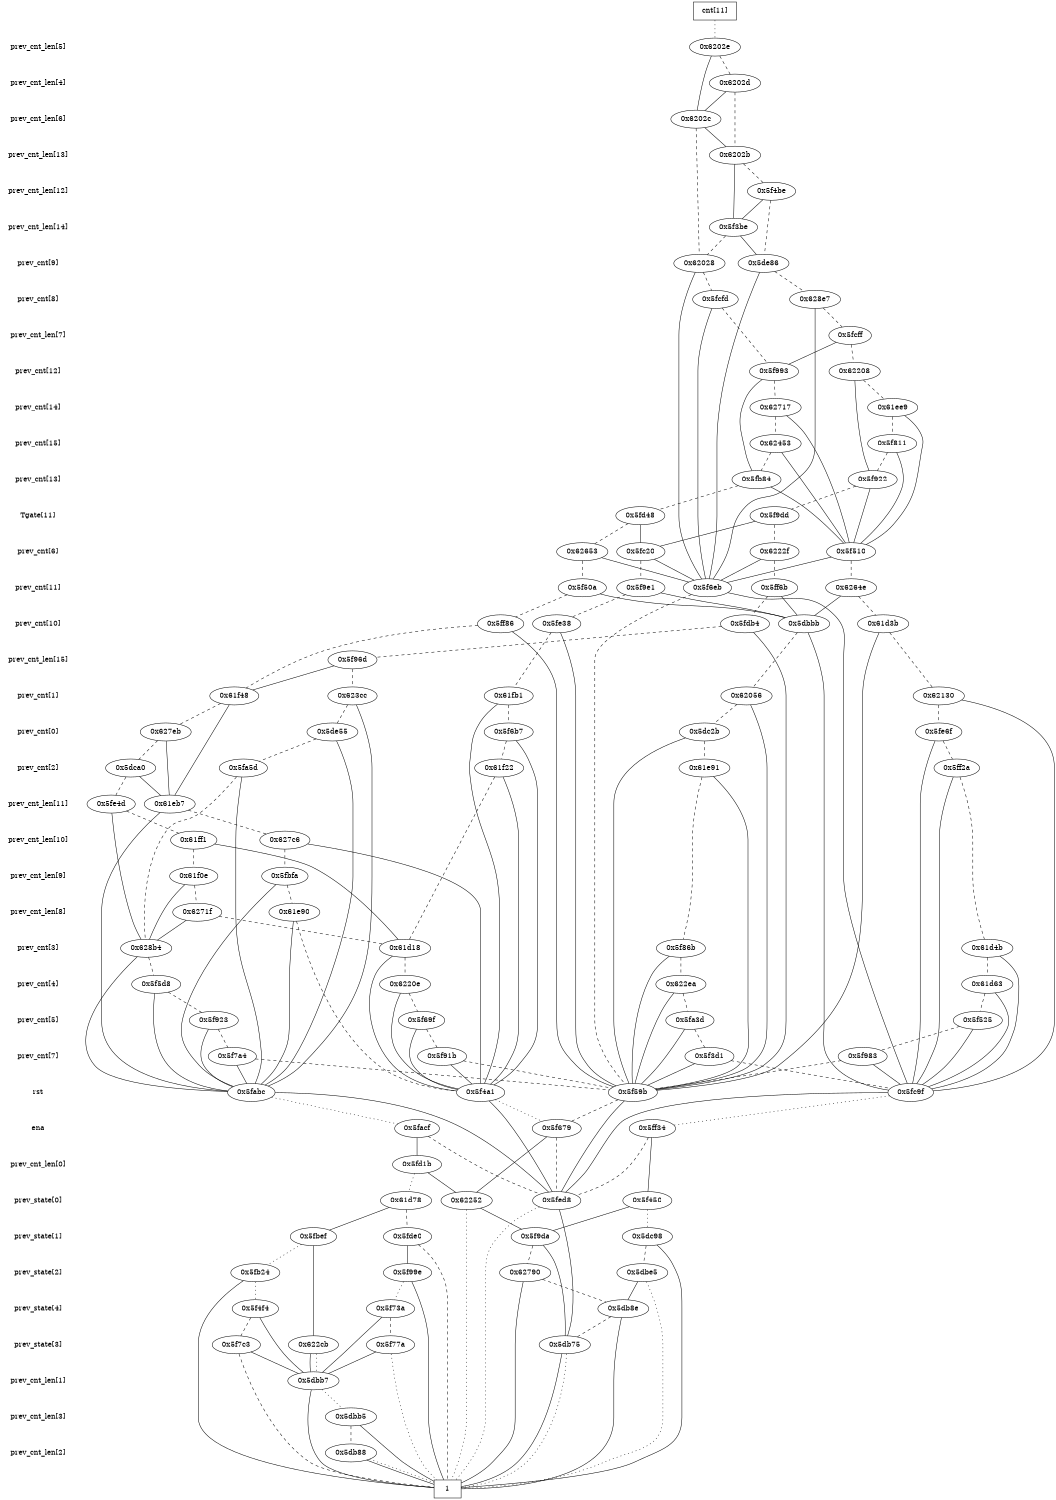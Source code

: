 digraph "DD" {
size = "7.5,10"
center = true;
edge [dir = none];
{ node [shape = plaintext];
  edge [style = invis];
  "CONST NODES" [style = invis];
" prev_cnt_len[5] " -> " prev_cnt_len[4] " -> " prev_cnt_len[6] " -> " prev_cnt_len[13] " -> " prev_cnt_len[12] " -> " prev_cnt_len[14] " -> " prev_cnt[9] " -> " prev_cnt[8] " -> " prev_cnt_len[7] " -> " prev_cnt[12] " -> " prev_cnt[14] " -> " prev_cnt[15] " -> " prev_cnt[13] " -> " Tgate[11] " -> " prev_cnt[6] " -> " prev_cnt[11] " -> " prev_cnt[10] " -> " prev_cnt_len[15] " -> " prev_cnt[1] " -> " prev_cnt[0] " -> " prev_cnt[2] " -> " prev_cnt_len[11] " -> " prev_cnt_len[10] " -> " prev_cnt_len[9] " -> " prev_cnt_len[8] " -> " prev_cnt[3] " -> " prev_cnt[4] " -> " prev_cnt[5] " -> " prev_cnt[7] " -> " rst " -> " ena " -> " prev_cnt_len[0] " -> " prev_state[0] " -> " prev_state[1] " -> " prev_state[2] " -> " prev_state[4] " -> " prev_state[3] " -> " prev_cnt_len[1] " -> " prev_cnt_len[3] " -> " prev_cnt_len[2] " -> "CONST NODES"; 
}
{ rank = same; node [shape = box]; edge [style = invis];
"  cnt[11]  "; }
{ rank = same; " prev_cnt_len[5] ";
"0x6202e";
}
{ rank = same; " prev_cnt_len[4] ";
"0x6202d";
}
{ rank = same; " prev_cnt_len[6] ";
"0x6202c";
}
{ rank = same; " prev_cnt_len[13] ";
"0x6202b";
}
{ rank = same; " prev_cnt_len[12] ";
"0x5f4be";
}
{ rank = same; " prev_cnt_len[14] ";
"0x5f3be";
}
{ rank = same; " prev_cnt[9] ";
"0x62028";
"0x5de86";
}
{ rank = same; " prev_cnt[8] ";
"0x628e7";
"0x5fcfd";
}
{ rank = same; " prev_cnt_len[7] ";
"0x5fcff";
}
{ rank = same; " prev_cnt[12] ";
"0x5f993";
"0x62208";
}
{ rank = same; " prev_cnt[14] ";
"0x62717";
"0x61ee9";
}
{ rank = same; " prev_cnt[15] ";
"0x62453";
"0x5f811";
}
{ rank = same; " prev_cnt[13] ";
"0x5fb84";
"0x5f922";
}
{ rank = same; " Tgate[11] ";
"0x5fd48";
"0x5f9dd";
}
{ rank = same; " prev_cnt[6] ";
"0x5f510";
"0x62653";
"0x6222f";
"0x5fc20";
}
{ rank = same; " prev_cnt[11] ";
"0x5f6eb";
"0x6264e";
"0x5ff6b";
"0x5f9e1";
"0x5f50a";
}
{ rank = same; " prev_cnt[10] ";
"0x5ff86";
"0x5fdb4";
"0x5dbbb";
"0x5fe38";
"0x61d3b";
}
{ rank = same; " prev_cnt_len[15] ";
"0x5f96d";
}
{ rank = same; " prev_cnt[1] ";
"0x61f48";
"0x61fb1";
"0x62056";
"0x623cc";
"0x62130";
}
{ rank = same; " prev_cnt[0] ";
"0x5dc2b";
"0x5de55";
"0x627eb";
"0x5f6b7";
"0x5fe6f";
}
{ rank = same; " prev_cnt[2] ";
"0x5ff2a";
"0x61e91";
"0x5dca0";
"0x61f22";
"0x5fa5d";
}
{ rank = same; " prev_cnt_len[11] ";
"0x5fe4d";
"0x61eb7";
}
{ rank = same; " prev_cnt_len[10] ";
"0x627c6";
"0x61ff1";
}
{ rank = same; " prev_cnt_len[9] ";
"0x5fbfa";
"0x61f0e";
}
{ rank = same; " prev_cnt_len[8] ";
"0x6271f";
"0x61e90";
}
{ rank = same; " prev_cnt[3] ";
"0x628b4";
"0x61d4b";
"0x61d18";
"0x5f86b";
}
{ rank = same; " prev_cnt[4] ";
"0x61d63";
"0x6220e";
"0x5f5d8";
"0x622ea";
}
{ rank = same; " prev_cnt[5] ";
"0x5f69f";
"0x5f923";
"0x5fa3d";
"0x5f525";
}
{ rank = same; " prev_cnt[7] ";
"0x5f983";
"0x5f91b";
"0x5f7a4";
"0x5f3d1";
}
{ rank = same; " rst ";
"0x5fc9f";
"0x5fabc";
"0x5f4a1";
"0x5f59b";
}
{ rank = same; " ena ";
"0x5facf";
"0x5ff34";
"0x5f679";
}
{ rank = same; " prev_cnt_len[0] ";
"0x5fd1b";
}
{ rank = same; " prev_state[0] ";
"0x61d78";
"0x62252";
"0x5fed8";
"0x5f450";
}
{ rank = same; " prev_state[1] ";
"0x5fde0";
"0x5f9da";
"0x5dc98";
"0x5fbef";
}
{ rank = same; " prev_state[2] ";
"0x62790";
"0x5fb24";
"0x5f99e";
"0x5dbe5";
}
{ rank = same; " prev_state[4] ";
"0x5f4f4";
"0x5db8e";
"0x5f73a";
}
{ rank = same; " prev_state[3] ";
"0x622cb";
"0x5f77a";
"0x5f7c3";
"0x5db75";
}
{ rank = same; " prev_cnt_len[1] ";
"0x5dbb7";
}
{ rank = same; " prev_cnt_len[3] ";
"0x5dbb5";
}
{ rank = same; " prev_cnt_len[2] ";
"0x5db88";
}
{ rank = same; "CONST NODES";
{ node [shape = box]; "0x5db40";
}
}
"  cnt[11]  " -> "0x6202e" [style = dotted];
"0x6202e" -> "0x6202c";
"0x6202e" -> "0x6202d" [style = dashed];
"0x6202d" -> "0x6202c";
"0x6202d" -> "0x6202b" [style = dashed];
"0x6202c" -> "0x6202b";
"0x6202c" -> "0x62028" [style = dashed];
"0x6202b" -> "0x5f3be";
"0x6202b" -> "0x5f4be" [style = dashed];
"0x5f4be" -> "0x5f3be";
"0x5f4be" -> "0x5de86" [style = dashed];
"0x5f3be" -> "0x5de86";
"0x5f3be" -> "0x62028" [style = dashed];
"0x62028" -> "0x5f6eb";
"0x62028" -> "0x5fcfd" [style = dashed];
"0x5de86" -> "0x5f6eb";
"0x5de86" -> "0x628e7" [style = dashed];
"0x628e7" -> "0x5f6eb";
"0x628e7" -> "0x5fcff" [style = dashed];
"0x5fcfd" -> "0x5f6eb";
"0x5fcfd" -> "0x5f993" [style = dashed];
"0x5fcff" -> "0x5f993";
"0x5fcff" -> "0x62208" [style = dashed];
"0x5f993" -> "0x5fb84";
"0x5f993" -> "0x62717" [style = dashed];
"0x62208" -> "0x5f922";
"0x62208" -> "0x61ee9" [style = dashed];
"0x62717" -> "0x5f510";
"0x62717" -> "0x62453" [style = dashed];
"0x61ee9" -> "0x5f510";
"0x61ee9" -> "0x5f811" [style = dashed];
"0x62453" -> "0x5f510";
"0x62453" -> "0x5fb84" [style = dashed];
"0x5f811" -> "0x5f510";
"0x5f811" -> "0x5f922" [style = dashed];
"0x5fb84" -> "0x5f510";
"0x5fb84" -> "0x5fd48" [style = dashed];
"0x5f922" -> "0x5f510";
"0x5f922" -> "0x5f9dd" [style = dashed];
"0x5fd48" -> "0x5fc20";
"0x5fd48" -> "0x62653" [style = dashed];
"0x5f9dd" -> "0x5fc20";
"0x5f9dd" -> "0x6222f" [style = dashed];
"0x5f510" -> "0x5f6eb";
"0x5f510" -> "0x6264e" [style = dashed];
"0x62653" -> "0x5f6eb";
"0x62653" -> "0x5f50a" [style = dashed];
"0x6222f" -> "0x5f6eb";
"0x6222f" -> "0x5ff6b" [style = dashed];
"0x5fc20" -> "0x5f6eb";
"0x5fc20" -> "0x5f9e1" [style = dashed];
"0x5f6eb" -> "0x5fc9f";
"0x5f6eb" -> "0x5f59b" [style = dashed];
"0x6264e" -> "0x5dbbb";
"0x6264e" -> "0x61d3b" [style = dashed];
"0x5ff6b" -> "0x5dbbb";
"0x5ff6b" -> "0x5fdb4" [style = dashed];
"0x5f9e1" -> "0x5dbbb";
"0x5f9e1" -> "0x5fe38" [style = dashed];
"0x5f50a" -> "0x5dbbb";
"0x5f50a" -> "0x5ff86" [style = dashed];
"0x5ff86" -> "0x5f59b";
"0x5ff86" -> "0x61f48" [style = dashed];
"0x5fdb4" -> "0x5f59b";
"0x5fdb4" -> "0x5f96d" [style = dashed];
"0x5dbbb" -> "0x5fc9f";
"0x5dbbb" -> "0x62056" [style = dashed];
"0x5fe38" -> "0x5f59b";
"0x5fe38" -> "0x61fb1" [style = dashed];
"0x61d3b" -> "0x5f59b";
"0x61d3b" -> "0x62130" [style = dashed];
"0x5f96d" -> "0x61f48";
"0x5f96d" -> "0x623cc" [style = dashed];
"0x61f48" -> "0x61eb7";
"0x61f48" -> "0x627eb" [style = dashed];
"0x61fb1" -> "0x5f4a1";
"0x61fb1" -> "0x5f6b7" [style = dashed];
"0x62056" -> "0x5f59b";
"0x62056" -> "0x5dc2b" [style = dashed];
"0x623cc" -> "0x5fabc";
"0x623cc" -> "0x5de55" [style = dashed];
"0x62130" -> "0x5fc9f";
"0x62130" -> "0x5fe6f" [style = dashed];
"0x5dc2b" -> "0x5f59b";
"0x5dc2b" -> "0x61e91" [style = dashed];
"0x5de55" -> "0x5fabc";
"0x5de55" -> "0x5fa5d" [style = dashed];
"0x627eb" -> "0x61eb7";
"0x627eb" -> "0x5dca0" [style = dashed];
"0x5f6b7" -> "0x5f4a1";
"0x5f6b7" -> "0x61f22" [style = dashed];
"0x5fe6f" -> "0x5fc9f";
"0x5fe6f" -> "0x5ff2a" [style = dashed];
"0x5ff2a" -> "0x5fc9f";
"0x5ff2a" -> "0x61d4b" [style = dashed];
"0x61e91" -> "0x5f59b";
"0x61e91" -> "0x5f86b" [style = dashed];
"0x5dca0" -> "0x61eb7";
"0x5dca0" -> "0x5fe4d" [style = dashed];
"0x61f22" -> "0x5f4a1";
"0x61f22" -> "0x61d18" [style = dashed];
"0x5fa5d" -> "0x5fabc";
"0x5fa5d" -> "0x628b4" [style = dashed];
"0x5fe4d" -> "0x628b4";
"0x5fe4d" -> "0x61ff1" [style = dashed];
"0x61eb7" -> "0x5fabc";
"0x61eb7" -> "0x627c6" [style = dashed];
"0x627c6" -> "0x5f4a1";
"0x627c6" -> "0x5fbfa" [style = dashed];
"0x61ff1" -> "0x61d18";
"0x61ff1" -> "0x61f0e" [style = dashed];
"0x5fbfa" -> "0x5fabc";
"0x5fbfa" -> "0x61e90" [style = dashed];
"0x61f0e" -> "0x628b4";
"0x61f0e" -> "0x6271f" [style = dashed];
"0x6271f" -> "0x628b4";
"0x6271f" -> "0x61d18" [style = dashed];
"0x61e90" -> "0x5fabc";
"0x61e90" -> "0x5f4a1" [style = dashed];
"0x628b4" -> "0x5fabc";
"0x628b4" -> "0x5f5d8" [style = dashed];
"0x61d4b" -> "0x5fc9f";
"0x61d4b" -> "0x61d63" [style = dashed];
"0x61d18" -> "0x5f4a1";
"0x61d18" -> "0x6220e" [style = dashed];
"0x5f86b" -> "0x5f59b";
"0x5f86b" -> "0x622ea" [style = dashed];
"0x61d63" -> "0x5fc9f";
"0x61d63" -> "0x5f525" [style = dashed];
"0x6220e" -> "0x5f4a1";
"0x6220e" -> "0x5f69f" [style = dashed];
"0x5f5d8" -> "0x5fabc";
"0x5f5d8" -> "0x5f923" [style = dashed];
"0x622ea" -> "0x5f59b";
"0x622ea" -> "0x5fa3d" [style = dashed];
"0x5f69f" -> "0x5f4a1";
"0x5f69f" -> "0x5f91b" [style = dashed];
"0x5f923" -> "0x5fabc";
"0x5f923" -> "0x5f7a4" [style = dashed];
"0x5fa3d" -> "0x5f59b";
"0x5fa3d" -> "0x5f3d1" [style = dashed];
"0x5f525" -> "0x5fc9f";
"0x5f525" -> "0x5f983" [style = dashed];
"0x5f983" -> "0x5fc9f";
"0x5f983" -> "0x5f59b" [style = dashed];
"0x5f91b" -> "0x5f4a1";
"0x5f91b" -> "0x5f59b" [style = dashed];
"0x5f7a4" -> "0x5fabc";
"0x5f7a4" -> "0x5f59b" [style = dashed];
"0x5f3d1" -> "0x5f59b";
"0x5f3d1" -> "0x5fc9f" [style = dashed];
"0x5fc9f" -> "0x5fed8";
"0x5fc9f" -> "0x5ff34" [style = dotted];
"0x5fabc" -> "0x5fed8";
"0x5fabc" -> "0x5facf" [style = dotted];
"0x5f4a1" -> "0x5fed8";
"0x5f4a1" -> "0x5f679" [style = dotted];
"0x5f59b" -> "0x5fed8";
"0x5f59b" -> "0x5f679" [style = dashed];
"0x5facf" -> "0x5fd1b";
"0x5facf" -> "0x5fed8" [style = dashed];
"0x5ff34" -> "0x5f450";
"0x5ff34" -> "0x5fed8" [style = dashed];
"0x5f679" -> "0x62252";
"0x5f679" -> "0x5fed8" [style = dashed];
"0x5fd1b" -> "0x62252";
"0x5fd1b" -> "0x61d78" [style = dotted];
"0x61d78" -> "0x5fbef";
"0x61d78" -> "0x5fde0" [style = dashed];
"0x62252" -> "0x5f9da";
"0x62252" -> "0x5db40" [style = dotted];
"0x5fed8" -> "0x5db75";
"0x5fed8" -> "0x5db40" [style = dotted];
"0x5f450" -> "0x5f9da";
"0x5f450" -> "0x5dc98" [style = dotted];
"0x5fde0" -> "0x5f99e";
"0x5fde0" -> "0x5db40" [style = dashed];
"0x5f9da" -> "0x5db75";
"0x5f9da" -> "0x62790" [style = dashed];
"0x5dc98" -> "0x5db40";
"0x5dc98" -> "0x5dbe5" [style = dashed];
"0x5fbef" -> "0x622cb";
"0x5fbef" -> "0x5fb24" [style = dotted];
"0x62790" -> "0x5db40";
"0x62790" -> "0x5db8e" [style = dashed];
"0x5fb24" -> "0x5db40";
"0x5fb24" -> "0x5f4f4" [style = dotted];
"0x5f99e" -> "0x5db40";
"0x5f99e" -> "0x5f73a" [style = dotted];
"0x5dbe5" -> "0x5db8e";
"0x5dbe5" -> "0x5db40" [style = dotted];
"0x5f4f4" -> "0x5dbb7";
"0x5f4f4" -> "0x5f7c3" [style = dashed];
"0x5db8e" -> "0x5db40";
"0x5db8e" -> "0x5db75" [style = dashed];
"0x5f73a" -> "0x5dbb7";
"0x5f73a" -> "0x5f77a" [style = dashed];
"0x622cb" -> "0x5dbb7";
"0x622cb" -> "0x5dbb7" [style = dotted];
"0x5f77a" -> "0x5dbb7";
"0x5f77a" -> "0x5db40" [style = dotted];
"0x5f7c3" -> "0x5dbb7";
"0x5f7c3" -> "0x5db40" [style = dashed];
"0x5db75" -> "0x5db40";
"0x5db75" -> "0x5db40" [style = dotted];
"0x5dbb7" -> "0x5db40";
"0x5dbb7" -> "0x5dbb5" [style = dotted];
"0x5dbb5" -> "0x5db40";
"0x5dbb5" -> "0x5db88" [style = dashed];
"0x5db88" -> "0x5db40";
"0x5db88" -> "0x5db40" [style = dotted];
"0x5db40" [label = "1"];
}
